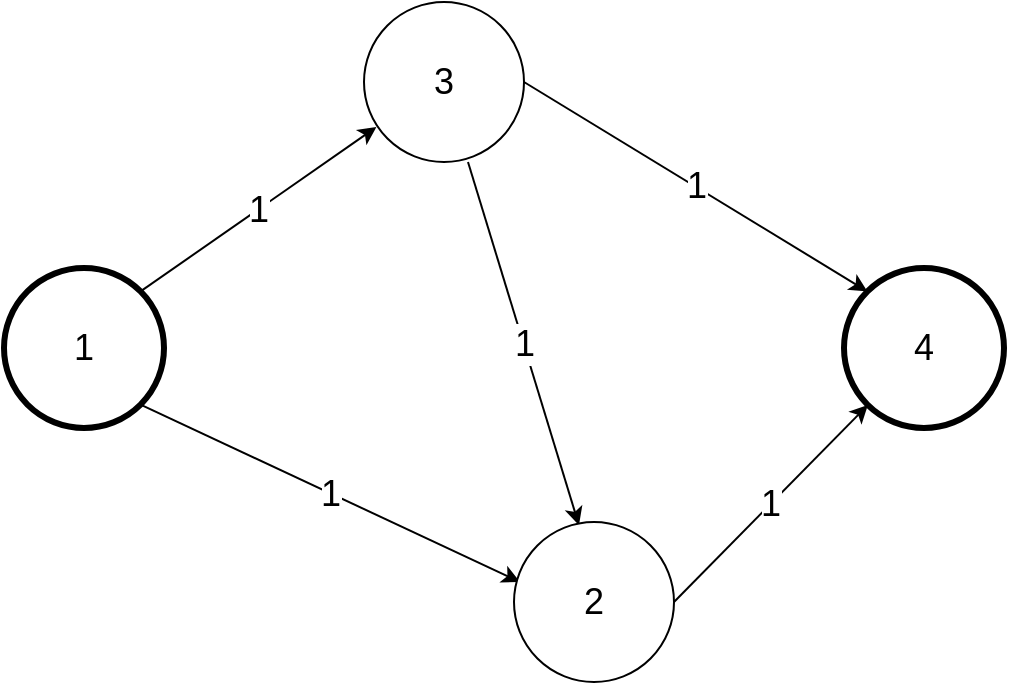 <mxfile>
    <diagram id="xpecqGnWRZujgkgLN5ou" name="第 1 页">
        <mxGraphModel dx="796" dy="576" grid="1" gridSize="10" guides="1" tooltips="1" connect="1" arrows="1" fold="1" page="1" pageScale="1" pageWidth="1169" pageHeight="827" background="#ffffff" math="0" shadow="0">
            <root>
                <mxCell id="0"/>
                <mxCell id="1" parent="0"/>
                <mxCell id="25" value="1" style="edgeStyle=none;rounded=0;orthogonalLoop=1;jettySize=auto;html=1;exitX=1;exitY=1;exitDx=0;exitDy=0;fontSize=18;" edge="1" parent="1" source="21">
                    <mxGeometry relative="1" as="geometry">
                        <mxPoint x="548" y="490" as="targetPoint"/>
                    </mxGeometry>
                </mxCell>
                <mxCell id="26" value="1" style="edgeStyle=none;rounded=0;orthogonalLoop=1;jettySize=auto;html=1;exitX=1;exitY=0;exitDx=0;exitDy=0;entryX=0.077;entryY=0.782;entryDx=0;entryDy=0;entryPerimeter=0;fontSize=18;" edge="1" parent="1" source="21" target="23">
                    <mxGeometry relative="1" as="geometry"/>
                </mxCell>
                <mxCell id="21" value="1" style="ellipse;whiteSpace=wrap;html=1;fontSize=18;strokeWidth=3;" vertex="1" parent="1">
                    <mxGeometry x="290" y="333" width="80" height="80" as="geometry"/>
                </mxCell>
                <mxCell id="22" value="4" style="ellipse;whiteSpace=wrap;html=1;fontSize=18;strokeWidth=3;" vertex="1" parent="1">
                    <mxGeometry x="710" y="333" width="80" height="80" as="geometry"/>
                </mxCell>
                <mxCell id="27" value="1" style="edgeStyle=none;rounded=0;orthogonalLoop=1;jettySize=auto;html=1;exitX=1;exitY=0.5;exitDx=0;exitDy=0;entryX=0;entryY=0;entryDx=0;entryDy=0;fontSize=18;" edge="1" parent="1" source="23" target="22">
                    <mxGeometry relative="1" as="geometry"/>
                </mxCell>
                <mxCell id="29" value="1" style="edgeStyle=none;rounded=0;orthogonalLoop=1;jettySize=auto;html=1;fontSize=18;entryX=0.406;entryY=0.02;entryDx=0;entryDy=0;entryPerimeter=0;" edge="1" parent="1" target="24">
                    <mxGeometry relative="1" as="geometry">
                        <mxPoint x="522" y="280" as="sourcePoint"/>
                        <mxPoint x="577" y="457" as="targetPoint"/>
                    </mxGeometry>
                </mxCell>
                <mxCell id="23" value="3" style="ellipse;whiteSpace=wrap;html=1;fontSize=18;strokeWidth=1;" vertex="1" parent="1">
                    <mxGeometry x="470" y="200" width="80" height="80" as="geometry"/>
                </mxCell>
                <mxCell id="28" value="1" style="edgeStyle=none;rounded=0;orthogonalLoop=1;jettySize=auto;html=1;exitX=1;exitY=0.5;exitDx=0;exitDy=0;fontSize=18;" edge="1" parent="1" source="24" target="22">
                    <mxGeometry relative="1" as="geometry"/>
                </mxCell>
                <mxCell id="24" value="2" style="ellipse;whiteSpace=wrap;html=1;fontSize=18;strokeWidth=1;" vertex="1" parent="1">
                    <mxGeometry x="545" y="460" width="80" height="80" as="geometry"/>
                </mxCell>
            </root>
        </mxGraphModel>
    </diagram>
</mxfile>
